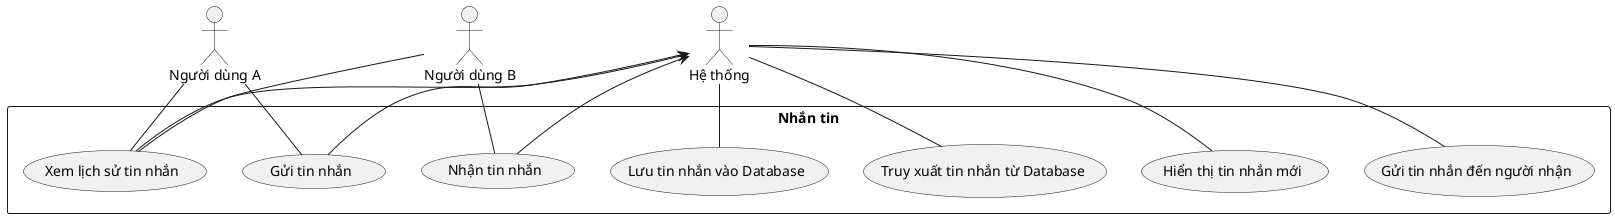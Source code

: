 @startuml
actor "Người dùng A" as UserA
actor "Người dùng B" as UserB
actor "Hệ thống" as System

rectangle "Nhắn tin" {
    UserA -- (Gửi tin nhắn)
    (Gửi tin nhắn) --> System
    System -- (Lưu tin nhắn vào Database)
    System -- (Gửi tin nhắn đến người nhận)

    UserB -- (Nhận tin nhắn)
    (Nhận tin nhắn) --> System
    System -- (Hiển thị tin nhắn mới)
    
    UserA -- (Xem lịch sử tin nhắn)
    UserB -- (Xem lịch sử tin nhắn)
    (Xem lịch sử tin nhắn) --> System
    System -- (Truy xuất tin nhắn từ Database)
}
@enduml
